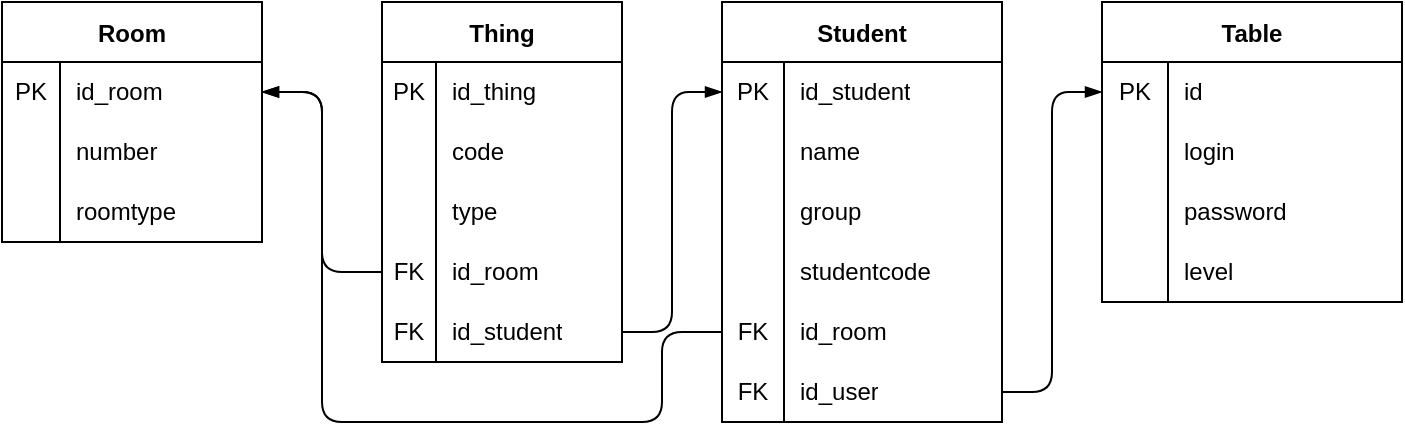 <mxfile>
    <diagram id="KrxYHVkA2Ei0XOLKXp8G" name="Page-2">
        <mxGraphModel dx="813" dy="647" grid="1" gridSize="10" guides="1" tooltips="1" connect="1" arrows="1" fold="1" page="1" pageScale="1" pageWidth="850" pageHeight="1100" math="0" shadow="0">
            <root>
                <mxCell id="0"/>
                <mxCell id="1" parent="0"/>
                <mxCell id="LhAPZTAVR_23sxNumKtA-33" value="Room" style="shape=table;startSize=30;container=1;collapsible=0;childLayout=tableLayout;fixedRows=1;rowLines=0;fontStyle=1;" vertex="1" parent="1">
                    <mxGeometry x="10" y="80" width="130" height="120" as="geometry"/>
                </mxCell>
                <mxCell id="LhAPZTAVR_23sxNumKtA-34" value="" style="shape=tableRow;horizontal=0;startSize=0;swimlaneHead=0;swimlaneBody=0;top=0;left=0;bottom=0;right=0;collapsible=0;dropTarget=0;fillColor=none;points=[[0,0.5],[1,0.5]];portConstraint=eastwest;" vertex="1" parent="LhAPZTAVR_23sxNumKtA-33">
                    <mxGeometry y="30" width="130" height="30" as="geometry"/>
                </mxCell>
                <mxCell id="LhAPZTAVR_23sxNumKtA-35" value="PK" style="shape=partialRectangle;html=1;whiteSpace=wrap;connectable=0;fillColor=none;top=0;left=0;bottom=0;right=0;overflow=hidden;pointerEvents=1;" vertex="1" parent="LhAPZTAVR_23sxNumKtA-34">
                    <mxGeometry width="29" height="30" as="geometry">
                        <mxRectangle width="29" height="30" as="alternateBounds"/>
                    </mxGeometry>
                </mxCell>
                <mxCell id="LhAPZTAVR_23sxNumKtA-36" value="id_room" style="shape=partialRectangle;html=1;whiteSpace=wrap;connectable=0;fillColor=none;top=0;left=0;bottom=0;right=0;align=left;spacingLeft=6;overflow=hidden;" vertex="1" parent="LhAPZTAVR_23sxNumKtA-34">
                    <mxGeometry x="29" width="101" height="30" as="geometry">
                        <mxRectangle width="101" height="30" as="alternateBounds"/>
                    </mxGeometry>
                </mxCell>
                <mxCell id="LhAPZTAVR_23sxNumKtA-37" value="" style="shape=tableRow;horizontal=0;startSize=0;swimlaneHead=0;swimlaneBody=0;top=0;left=0;bottom=0;right=0;collapsible=0;dropTarget=0;fillColor=none;points=[[0,0.5],[1,0.5]];portConstraint=eastwest;" vertex="1" parent="LhAPZTAVR_23sxNumKtA-33">
                    <mxGeometry y="60" width="130" height="30" as="geometry"/>
                </mxCell>
                <mxCell id="LhAPZTAVR_23sxNumKtA-38" value="" style="shape=partialRectangle;html=1;whiteSpace=wrap;connectable=0;fillColor=none;top=0;left=0;bottom=0;right=0;overflow=hidden;" vertex="1" parent="LhAPZTAVR_23sxNumKtA-37">
                    <mxGeometry width="29" height="30" as="geometry">
                        <mxRectangle width="29" height="30" as="alternateBounds"/>
                    </mxGeometry>
                </mxCell>
                <mxCell id="LhAPZTAVR_23sxNumKtA-39" value="number" style="shape=partialRectangle;html=1;whiteSpace=wrap;connectable=0;fillColor=none;top=0;left=0;bottom=0;right=0;align=left;spacingLeft=6;overflow=hidden;" vertex="1" parent="LhAPZTAVR_23sxNumKtA-37">
                    <mxGeometry x="29" width="101" height="30" as="geometry">
                        <mxRectangle width="101" height="30" as="alternateBounds"/>
                    </mxGeometry>
                </mxCell>
                <mxCell id="LhAPZTAVR_23sxNumKtA-40" value="" style="shape=tableRow;horizontal=0;startSize=0;swimlaneHead=0;swimlaneBody=0;top=0;left=0;bottom=0;right=0;collapsible=0;dropTarget=0;fillColor=none;points=[[0,0.5],[1,0.5]];portConstraint=eastwest;" vertex="1" parent="LhAPZTAVR_23sxNumKtA-33">
                    <mxGeometry y="90" width="130" height="30" as="geometry"/>
                </mxCell>
                <mxCell id="LhAPZTAVR_23sxNumKtA-41" value="" style="shape=partialRectangle;html=1;whiteSpace=wrap;connectable=0;fillColor=none;top=0;left=0;bottom=0;right=0;overflow=hidden;" vertex="1" parent="LhAPZTAVR_23sxNumKtA-40">
                    <mxGeometry width="29" height="30" as="geometry">
                        <mxRectangle width="29" height="30" as="alternateBounds"/>
                    </mxGeometry>
                </mxCell>
                <mxCell id="LhAPZTAVR_23sxNumKtA-42" value="roomtype" style="shape=partialRectangle;html=1;whiteSpace=wrap;connectable=0;fillColor=none;top=0;left=0;bottom=0;right=0;align=left;spacingLeft=6;overflow=hidden;" vertex="1" parent="LhAPZTAVR_23sxNumKtA-40">
                    <mxGeometry x="29" width="101" height="30" as="geometry">
                        <mxRectangle width="101" height="30" as="alternateBounds"/>
                    </mxGeometry>
                </mxCell>
                <mxCell id="LhAPZTAVR_23sxNumKtA-43" value="Student" style="shape=table;startSize=30;container=1;collapsible=0;childLayout=tableLayout;fixedRows=1;rowLines=0;fontStyle=1;" vertex="1" parent="1">
                    <mxGeometry x="370" y="80" width="140" height="210" as="geometry"/>
                </mxCell>
                <mxCell id="LhAPZTAVR_23sxNumKtA-44" value="" style="shape=tableRow;horizontal=0;startSize=0;swimlaneHead=0;swimlaneBody=0;top=0;left=0;bottom=0;right=0;collapsible=0;dropTarget=0;fillColor=none;points=[[0,0.5],[1,0.5]];portConstraint=eastwest;" vertex="1" parent="LhAPZTAVR_23sxNumKtA-43">
                    <mxGeometry y="30" width="140" height="30" as="geometry"/>
                </mxCell>
                <mxCell id="LhAPZTAVR_23sxNumKtA-45" value="PK" style="shape=partialRectangle;html=1;whiteSpace=wrap;connectable=0;fillColor=none;top=0;left=0;bottom=0;right=0;overflow=hidden;pointerEvents=1;" vertex="1" parent="LhAPZTAVR_23sxNumKtA-44">
                    <mxGeometry width="31" height="30" as="geometry">
                        <mxRectangle width="31" height="30" as="alternateBounds"/>
                    </mxGeometry>
                </mxCell>
                <mxCell id="LhAPZTAVR_23sxNumKtA-46" value="id_student" style="shape=partialRectangle;html=1;whiteSpace=wrap;connectable=0;fillColor=none;top=0;left=0;bottom=0;right=0;align=left;spacingLeft=6;overflow=hidden;" vertex="1" parent="LhAPZTAVR_23sxNumKtA-44">
                    <mxGeometry x="31" width="109" height="30" as="geometry">
                        <mxRectangle width="109" height="30" as="alternateBounds"/>
                    </mxGeometry>
                </mxCell>
                <mxCell id="LhAPZTAVR_23sxNumKtA-47" value="" style="shape=tableRow;horizontal=0;startSize=0;swimlaneHead=0;swimlaneBody=0;top=0;left=0;bottom=0;right=0;collapsible=0;dropTarget=0;fillColor=none;points=[[0,0.5],[1,0.5]];portConstraint=eastwest;" vertex="1" parent="LhAPZTAVR_23sxNumKtA-43">
                    <mxGeometry y="60" width="140" height="30" as="geometry"/>
                </mxCell>
                <mxCell id="LhAPZTAVR_23sxNumKtA-48" value="" style="shape=partialRectangle;html=1;whiteSpace=wrap;connectable=0;fillColor=none;top=0;left=0;bottom=0;right=0;overflow=hidden;" vertex="1" parent="LhAPZTAVR_23sxNumKtA-47">
                    <mxGeometry width="31" height="30" as="geometry">
                        <mxRectangle width="31" height="30" as="alternateBounds"/>
                    </mxGeometry>
                </mxCell>
                <mxCell id="LhAPZTAVR_23sxNumKtA-49" value="name" style="shape=partialRectangle;html=1;whiteSpace=wrap;connectable=0;fillColor=none;top=0;left=0;bottom=0;right=0;align=left;spacingLeft=6;overflow=hidden;" vertex="1" parent="LhAPZTAVR_23sxNumKtA-47">
                    <mxGeometry x="31" width="109" height="30" as="geometry">
                        <mxRectangle width="109" height="30" as="alternateBounds"/>
                    </mxGeometry>
                </mxCell>
                <mxCell id="LhAPZTAVR_23sxNumKtA-50" value="" style="shape=tableRow;horizontal=0;startSize=0;swimlaneHead=0;swimlaneBody=0;top=0;left=0;bottom=0;right=0;collapsible=0;dropTarget=0;fillColor=none;points=[[0,0.5],[1,0.5]];portConstraint=eastwest;" vertex="1" parent="LhAPZTAVR_23sxNumKtA-43">
                    <mxGeometry y="90" width="140" height="30" as="geometry"/>
                </mxCell>
                <mxCell id="LhAPZTAVR_23sxNumKtA-51" value="" style="shape=partialRectangle;html=1;whiteSpace=wrap;connectable=0;fillColor=none;top=0;left=0;bottom=0;right=0;overflow=hidden;" vertex="1" parent="LhAPZTAVR_23sxNumKtA-50">
                    <mxGeometry width="31" height="30" as="geometry">
                        <mxRectangle width="31" height="30" as="alternateBounds"/>
                    </mxGeometry>
                </mxCell>
                <mxCell id="LhAPZTAVR_23sxNumKtA-52" value="group" style="shape=partialRectangle;html=1;whiteSpace=wrap;connectable=0;fillColor=none;top=0;left=0;bottom=0;right=0;align=left;spacingLeft=6;overflow=hidden;" vertex="1" parent="LhAPZTAVR_23sxNumKtA-50">
                    <mxGeometry x="31" width="109" height="30" as="geometry">
                        <mxRectangle width="109" height="30" as="alternateBounds"/>
                    </mxGeometry>
                </mxCell>
                <mxCell id="LhAPZTAVR_23sxNumKtA-99" style="shape=tableRow;horizontal=0;startSize=0;swimlaneHead=0;swimlaneBody=0;top=0;left=0;bottom=0;right=0;collapsible=0;dropTarget=0;fillColor=none;points=[[0,0.5],[1,0.5]];portConstraint=eastwest;" vertex="1" parent="LhAPZTAVR_23sxNumKtA-43">
                    <mxGeometry y="120" width="140" height="30" as="geometry"/>
                </mxCell>
                <mxCell id="LhAPZTAVR_23sxNumKtA-100" style="shape=partialRectangle;html=1;whiteSpace=wrap;connectable=0;fillColor=none;top=0;left=0;bottom=0;right=0;overflow=hidden;" vertex="1" parent="LhAPZTAVR_23sxNumKtA-99">
                    <mxGeometry width="31" height="30" as="geometry">
                        <mxRectangle width="31" height="30" as="alternateBounds"/>
                    </mxGeometry>
                </mxCell>
                <mxCell id="LhAPZTAVR_23sxNumKtA-101" value="studentcode" style="shape=partialRectangle;html=1;whiteSpace=wrap;connectable=0;fillColor=none;top=0;left=0;bottom=0;right=0;align=left;spacingLeft=6;overflow=hidden;" vertex="1" parent="LhAPZTAVR_23sxNumKtA-99">
                    <mxGeometry x="31" width="109" height="30" as="geometry">
                        <mxRectangle width="109" height="30" as="alternateBounds"/>
                    </mxGeometry>
                </mxCell>
                <mxCell id="LhAPZTAVR_23sxNumKtA-102" style="shape=tableRow;horizontal=0;startSize=0;swimlaneHead=0;swimlaneBody=0;top=0;left=0;bottom=0;right=0;collapsible=0;dropTarget=0;fillColor=none;points=[[0,0.5],[1,0.5]];portConstraint=eastwest;" vertex="1" parent="LhAPZTAVR_23sxNumKtA-43">
                    <mxGeometry y="150" width="140" height="30" as="geometry"/>
                </mxCell>
                <mxCell id="LhAPZTAVR_23sxNumKtA-103" value="FK" style="shape=partialRectangle;html=1;whiteSpace=wrap;connectable=0;fillColor=none;top=0;left=0;bottom=0;right=0;overflow=hidden;" vertex="1" parent="LhAPZTAVR_23sxNumKtA-102">
                    <mxGeometry width="31" height="30" as="geometry">
                        <mxRectangle width="31" height="30" as="alternateBounds"/>
                    </mxGeometry>
                </mxCell>
                <mxCell id="LhAPZTAVR_23sxNumKtA-104" value="id_room" style="shape=partialRectangle;html=1;whiteSpace=wrap;connectable=0;fillColor=none;top=0;left=0;bottom=0;right=0;align=left;spacingLeft=6;overflow=hidden;" vertex="1" parent="LhAPZTAVR_23sxNumKtA-102">
                    <mxGeometry x="31" width="109" height="30" as="geometry">
                        <mxRectangle width="109" height="30" as="alternateBounds"/>
                    </mxGeometry>
                </mxCell>
                <mxCell id="LhAPZTAVR_23sxNumKtA-105" style="shape=tableRow;horizontal=0;startSize=0;swimlaneHead=0;swimlaneBody=0;top=0;left=0;bottom=0;right=0;collapsible=0;dropTarget=0;fillColor=none;points=[[0,0.5],[1,0.5]];portConstraint=eastwest;" vertex="1" parent="LhAPZTAVR_23sxNumKtA-43">
                    <mxGeometry y="180" width="140" height="30" as="geometry"/>
                </mxCell>
                <mxCell id="LhAPZTAVR_23sxNumKtA-106" value="FK" style="shape=partialRectangle;html=1;whiteSpace=wrap;connectable=0;fillColor=none;top=0;left=0;bottom=0;right=0;overflow=hidden;" vertex="1" parent="LhAPZTAVR_23sxNumKtA-105">
                    <mxGeometry width="31" height="30" as="geometry">
                        <mxRectangle width="31" height="30" as="alternateBounds"/>
                    </mxGeometry>
                </mxCell>
                <mxCell id="LhAPZTAVR_23sxNumKtA-107" value="id_user" style="shape=partialRectangle;html=1;whiteSpace=wrap;connectable=0;fillColor=none;top=0;left=0;bottom=0;right=0;align=left;spacingLeft=6;overflow=hidden;" vertex="1" parent="LhAPZTAVR_23sxNumKtA-105">
                    <mxGeometry x="31" width="109" height="30" as="geometry">
                        <mxRectangle width="109" height="30" as="alternateBounds"/>
                    </mxGeometry>
                </mxCell>
                <mxCell id="LhAPZTAVR_23sxNumKtA-53" value="Thing" style="shape=table;startSize=30;container=1;collapsible=0;childLayout=tableLayout;fixedRows=1;rowLines=0;fontStyle=1;" vertex="1" parent="1">
                    <mxGeometry x="200" y="80" width="120" height="180" as="geometry"/>
                </mxCell>
                <mxCell id="LhAPZTAVR_23sxNumKtA-54" value="" style="shape=tableRow;horizontal=0;startSize=0;swimlaneHead=0;swimlaneBody=0;top=0;left=0;bottom=0;right=0;collapsible=0;dropTarget=0;fillColor=none;points=[[0,0.5],[1,0.5]];portConstraint=eastwest;" vertex="1" parent="LhAPZTAVR_23sxNumKtA-53">
                    <mxGeometry y="30" width="120" height="30" as="geometry"/>
                </mxCell>
                <mxCell id="LhAPZTAVR_23sxNumKtA-55" value="PK" style="shape=partialRectangle;html=1;whiteSpace=wrap;connectable=0;fillColor=none;top=0;left=0;bottom=0;right=0;overflow=hidden;pointerEvents=1;" vertex="1" parent="LhAPZTAVR_23sxNumKtA-54">
                    <mxGeometry width="27" height="30" as="geometry">
                        <mxRectangle width="27" height="30" as="alternateBounds"/>
                    </mxGeometry>
                </mxCell>
                <mxCell id="LhAPZTAVR_23sxNumKtA-56" value="id_thing" style="shape=partialRectangle;html=1;whiteSpace=wrap;connectable=0;fillColor=none;top=0;left=0;bottom=0;right=0;align=left;spacingLeft=6;overflow=hidden;" vertex="1" parent="LhAPZTAVR_23sxNumKtA-54">
                    <mxGeometry x="27" width="93" height="30" as="geometry">
                        <mxRectangle width="93" height="30" as="alternateBounds"/>
                    </mxGeometry>
                </mxCell>
                <mxCell id="LhAPZTAVR_23sxNumKtA-57" value="" style="shape=tableRow;horizontal=0;startSize=0;swimlaneHead=0;swimlaneBody=0;top=0;left=0;bottom=0;right=0;collapsible=0;dropTarget=0;fillColor=none;points=[[0,0.5],[1,0.5]];portConstraint=eastwest;" vertex="1" parent="LhAPZTAVR_23sxNumKtA-53">
                    <mxGeometry y="60" width="120" height="30" as="geometry"/>
                </mxCell>
                <mxCell id="LhAPZTAVR_23sxNumKtA-58" value="" style="shape=partialRectangle;html=1;whiteSpace=wrap;connectable=0;fillColor=none;top=0;left=0;bottom=0;right=0;overflow=hidden;" vertex="1" parent="LhAPZTAVR_23sxNumKtA-57">
                    <mxGeometry width="27" height="30" as="geometry">
                        <mxRectangle width="27" height="30" as="alternateBounds"/>
                    </mxGeometry>
                </mxCell>
                <mxCell id="LhAPZTAVR_23sxNumKtA-59" value="code" style="shape=partialRectangle;html=1;whiteSpace=wrap;connectable=0;fillColor=none;top=0;left=0;bottom=0;right=0;align=left;spacingLeft=6;overflow=hidden;" vertex="1" parent="LhAPZTAVR_23sxNumKtA-57">
                    <mxGeometry x="27" width="93" height="30" as="geometry">
                        <mxRectangle width="93" height="30" as="alternateBounds"/>
                    </mxGeometry>
                </mxCell>
                <mxCell id="LhAPZTAVR_23sxNumKtA-60" value="" style="shape=tableRow;horizontal=0;startSize=0;swimlaneHead=0;swimlaneBody=0;top=0;left=0;bottom=0;right=0;collapsible=0;dropTarget=0;fillColor=none;points=[[0,0.5],[1,0.5]];portConstraint=eastwest;" vertex="1" parent="LhAPZTAVR_23sxNumKtA-53">
                    <mxGeometry y="90" width="120" height="30" as="geometry"/>
                </mxCell>
                <mxCell id="LhAPZTAVR_23sxNumKtA-61" value="" style="shape=partialRectangle;html=1;whiteSpace=wrap;connectable=0;fillColor=none;top=0;left=0;bottom=0;right=0;overflow=hidden;" vertex="1" parent="LhAPZTAVR_23sxNumKtA-60">
                    <mxGeometry width="27" height="30" as="geometry">
                        <mxRectangle width="27" height="30" as="alternateBounds"/>
                    </mxGeometry>
                </mxCell>
                <mxCell id="LhAPZTAVR_23sxNumKtA-62" value="type" style="shape=partialRectangle;html=1;whiteSpace=wrap;connectable=0;fillColor=none;top=0;left=0;bottom=0;right=0;align=left;spacingLeft=6;overflow=hidden;" vertex="1" parent="LhAPZTAVR_23sxNumKtA-60">
                    <mxGeometry x="27" width="93" height="30" as="geometry">
                        <mxRectangle width="93" height="30" as="alternateBounds"/>
                    </mxGeometry>
                </mxCell>
                <mxCell id="LhAPZTAVR_23sxNumKtA-73" style="shape=tableRow;horizontal=0;startSize=0;swimlaneHead=0;swimlaneBody=0;top=0;left=0;bottom=0;right=0;collapsible=0;dropTarget=0;fillColor=none;points=[[0,0.5],[1,0.5]];portConstraint=eastwest;" vertex="1" parent="LhAPZTAVR_23sxNumKtA-53">
                    <mxGeometry y="120" width="120" height="30" as="geometry"/>
                </mxCell>
                <mxCell id="LhAPZTAVR_23sxNumKtA-74" value="FK" style="shape=partialRectangle;html=1;whiteSpace=wrap;connectable=0;fillColor=none;top=0;left=0;bottom=0;right=0;overflow=hidden;" vertex="1" parent="LhAPZTAVR_23sxNumKtA-73">
                    <mxGeometry width="27" height="30" as="geometry">
                        <mxRectangle width="27" height="30" as="alternateBounds"/>
                    </mxGeometry>
                </mxCell>
                <mxCell id="LhAPZTAVR_23sxNumKtA-75" value="id_room" style="shape=partialRectangle;html=1;whiteSpace=wrap;connectable=0;fillColor=none;top=0;left=0;bottom=0;right=0;align=left;spacingLeft=6;overflow=hidden;" vertex="1" parent="LhAPZTAVR_23sxNumKtA-73">
                    <mxGeometry x="27" width="93" height="30" as="geometry">
                        <mxRectangle width="93" height="30" as="alternateBounds"/>
                    </mxGeometry>
                </mxCell>
                <mxCell id="LhAPZTAVR_23sxNumKtA-76" style="shape=tableRow;horizontal=0;startSize=0;swimlaneHead=0;swimlaneBody=0;top=0;left=0;bottom=0;right=0;collapsible=0;dropTarget=0;fillColor=none;points=[[0,0.5],[1,0.5]];portConstraint=eastwest;" vertex="1" parent="LhAPZTAVR_23sxNumKtA-53">
                    <mxGeometry y="150" width="120" height="30" as="geometry"/>
                </mxCell>
                <mxCell id="LhAPZTAVR_23sxNumKtA-77" value="FK" style="shape=partialRectangle;html=1;whiteSpace=wrap;connectable=0;fillColor=none;top=0;left=0;bottom=0;right=0;overflow=hidden;" vertex="1" parent="LhAPZTAVR_23sxNumKtA-76">
                    <mxGeometry width="27" height="30" as="geometry">
                        <mxRectangle width="27" height="30" as="alternateBounds"/>
                    </mxGeometry>
                </mxCell>
                <mxCell id="LhAPZTAVR_23sxNumKtA-78" value="id_student" style="shape=partialRectangle;html=1;whiteSpace=wrap;connectable=0;fillColor=none;top=0;left=0;bottom=0;right=0;align=left;spacingLeft=6;overflow=hidden;" vertex="1" parent="LhAPZTAVR_23sxNumKtA-76">
                    <mxGeometry x="27" width="93" height="30" as="geometry">
                        <mxRectangle width="93" height="30" as="alternateBounds"/>
                    </mxGeometry>
                </mxCell>
                <mxCell id="LhAPZTAVR_23sxNumKtA-86" value="Table" style="shape=table;startSize=30;container=1;collapsible=0;childLayout=tableLayout;fixedRows=1;rowLines=0;fontStyle=1;" vertex="1" parent="1">
                    <mxGeometry x="560" y="80" width="150" height="150" as="geometry"/>
                </mxCell>
                <mxCell id="LhAPZTAVR_23sxNumKtA-87" value="" style="shape=tableRow;horizontal=0;startSize=0;swimlaneHead=0;swimlaneBody=0;top=0;left=0;bottom=0;right=0;collapsible=0;dropTarget=0;fillColor=none;points=[[0,0.5],[1,0.5]];portConstraint=eastwest;" vertex="1" parent="LhAPZTAVR_23sxNumKtA-86">
                    <mxGeometry y="30" width="150" height="30" as="geometry"/>
                </mxCell>
                <mxCell id="LhAPZTAVR_23sxNumKtA-88" value="PK" style="shape=partialRectangle;html=1;whiteSpace=wrap;connectable=0;fillColor=none;top=0;left=0;bottom=0;right=0;overflow=hidden;pointerEvents=1;" vertex="1" parent="LhAPZTAVR_23sxNumKtA-87">
                    <mxGeometry width="33" height="30" as="geometry">
                        <mxRectangle width="33" height="30" as="alternateBounds"/>
                    </mxGeometry>
                </mxCell>
                <mxCell id="LhAPZTAVR_23sxNumKtA-89" value="id" style="shape=partialRectangle;html=1;whiteSpace=wrap;connectable=0;fillColor=none;top=0;left=0;bottom=0;right=0;align=left;spacingLeft=6;overflow=hidden;" vertex="1" parent="LhAPZTAVR_23sxNumKtA-87">
                    <mxGeometry x="33" width="117" height="30" as="geometry">
                        <mxRectangle width="117" height="30" as="alternateBounds"/>
                    </mxGeometry>
                </mxCell>
                <mxCell id="LhAPZTAVR_23sxNumKtA-90" value="" style="shape=tableRow;horizontal=0;startSize=0;swimlaneHead=0;swimlaneBody=0;top=0;left=0;bottom=0;right=0;collapsible=0;dropTarget=0;fillColor=none;points=[[0,0.5],[1,0.5]];portConstraint=eastwest;" vertex="1" parent="LhAPZTAVR_23sxNumKtA-86">
                    <mxGeometry y="60" width="150" height="30" as="geometry"/>
                </mxCell>
                <mxCell id="LhAPZTAVR_23sxNumKtA-91" value="" style="shape=partialRectangle;html=1;whiteSpace=wrap;connectable=0;fillColor=none;top=0;left=0;bottom=0;right=0;overflow=hidden;" vertex="1" parent="LhAPZTAVR_23sxNumKtA-90">
                    <mxGeometry width="33" height="30" as="geometry">
                        <mxRectangle width="33" height="30" as="alternateBounds"/>
                    </mxGeometry>
                </mxCell>
                <mxCell id="LhAPZTAVR_23sxNumKtA-92" value="login" style="shape=partialRectangle;html=1;whiteSpace=wrap;connectable=0;fillColor=none;top=0;left=0;bottom=0;right=0;align=left;spacingLeft=6;overflow=hidden;" vertex="1" parent="LhAPZTAVR_23sxNumKtA-90">
                    <mxGeometry x="33" width="117" height="30" as="geometry">
                        <mxRectangle width="117" height="30" as="alternateBounds"/>
                    </mxGeometry>
                </mxCell>
                <mxCell id="LhAPZTAVR_23sxNumKtA-93" value="" style="shape=tableRow;horizontal=0;startSize=0;swimlaneHead=0;swimlaneBody=0;top=0;left=0;bottom=0;right=0;collapsible=0;dropTarget=0;fillColor=none;points=[[0,0.5],[1,0.5]];portConstraint=eastwest;" vertex="1" parent="LhAPZTAVR_23sxNumKtA-86">
                    <mxGeometry y="90" width="150" height="30" as="geometry"/>
                </mxCell>
                <mxCell id="LhAPZTAVR_23sxNumKtA-94" value="" style="shape=partialRectangle;html=1;whiteSpace=wrap;connectable=0;fillColor=none;top=0;left=0;bottom=0;right=0;overflow=hidden;" vertex="1" parent="LhAPZTAVR_23sxNumKtA-93">
                    <mxGeometry width="33" height="30" as="geometry">
                        <mxRectangle width="33" height="30" as="alternateBounds"/>
                    </mxGeometry>
                </mxCell>
                <mxCell id="LhAPZTAVR_23sxNumKtA-95" value="password" style="shape=partialRectangle;html=1;whiteSpace=wrap;connectable=0;fillColor=none;top=0;left=0;bottom=0;right=0;align=left;spacingLeft=6;overflow=hidden;" vertex="1" parent="LhAPZTAVR_23sxNumKtA-93">
                    <mxGeometry x="33" width="117" height="30" as="geometry">
                        <mxRectangle width="117" height="30" as="alternateBounds"/>
                    </mxGeometry>
                </mxCell>
                <mxCell id="LhAPZTAVR_23sxNumKtA-96" style="shape=tableRow;horizontal=0;startSize=0;swimlaneHead=0;swimlaneBody=0;top=0;left=0;bottom=0;right=0;collapsible=0;dropTarget=0;fillColor=none;points=[[0,0.5],[1,0.5]];portConstraint=eastwest;" vertex="1" parent="LhAPZTAVR_23sxNumKtA-86">
                    <mxGeometry y="120" width="150" height="30" as="geometry"/>
                </mxCell>
                <mxCell id="LhAPZTAVR_23sxNumKtA-97" style="shape=partialRectangle;html=1;whiteSpace=wrap;connectable=0;fillColor=none;top=0;left=0;bottom=0;right=0;overflow=hidden;" vertex="1" parent="LhAPZTAVR_23sxNumKtA-96">
                    <mxGeometry width="33" height="30" as="geometry">
                        <mxRectangle width="33" height="30" as="alternateBounds"/>
                    </mxGeometry>
                </mxCell>
                <mxCell id="LhAPZTAVR_23sxNumKtA-98" value="level" style="shape=partialRectangle;html=1;whiteSpace=wrap;connectable=0;fillColor=none;top=0;left=0;bottom=0;right=0;align=left;spacingLeft=6;overflow=hidden;" vertex="1" parent="LhAPZTAVR_23sxNumKtA-96">
                    <mxGeometry x="33" width="117" height="30" as="geometry">
                        <mxRectangle width="117" height="30" as="alternateBounds"/>
                    </mxGeometry>
                </mxCell>
                <mxCell id="LhAPZTAVR_23sxNumKtA-108" style="edgeStyle=orthogonalEdgeStyle;html=1;exitX=0;exitY=0.5;exitDx=0;exitDy=0;entryX=1;entryY=0.5;entryDx=0;entryDy=0;endArrow=blockThin;endFill=1;" edge="1" parent="1" source="LhAPZTAVR_23sxNumKtA-102" target="LhAPZTAVR_23sxNumKtA-34">
                    <mxGeometry relative="1" as="geometry">
                        <Array as="points">
                            <mxPoint x="340" y="245"/>
                            <mxPoint x="340" y="290"/>
                            <mxPoint x="170" y="290"/>
                            <mxPoint x="170" y="125"/>
                        </Array>
                    </mxGeometry>
                </mxCell>
                <mxCell id="LhAPZTAVR_23sxNumKtA-109" style="edgeStyle=orthogonalEdgeStyle;html=1;exitX=1;exitY=0.5;exitDx=0;exitDy=0;entryX=0;entryY=0.5;entryDx=0;entryDy=0;endArrow=blockThin;endFill=1;" edge="1" parent="1" source="LhAPZTAVR_23sxNumKtA-105" target="LhAPZTAVR_23sxNumKtA-87">
                    <mxGeometry relative="1" as="geometry"/>
                </mxCell>
                <mxCell id="LhAPZTAVR_23sxNumKtA-110" style="edgeStyle=orthogonalEdgeStyle;html=1;exitX=1;exitY=0.5;exitDx=0;exitDy=0;entryX=0;entryY=0.5;entryDx=0;entryDy=0;endArrow=blockThin;endFill=1;" edge="1" parent="1" source="LhAPZTAVR_23sxNumKtA-76" target="LhAPZTAVR_23sxNumKtA-44">
                    <mxGeometry relative="1" as="geometry"/>
                </mxCell>
                <mxCell id="LhAPZTAVR_23sxNumKtA-111" style="edgeStyle=orthogonalEdgeStyle;html=1;exitX=0;exitY=0.5;exitDx=0;exitDy=0;entryX=1;entryY=0.5;entryDx=0;entryDy=0;endArrow=blockThin;endFill=1;" edge="1" parent="1" source="LhAPZTAVR_23sxNumKtA-73" target="LhAPZTAVR_23sxNumKtA-34">
                    <mxGeometry relative="1" as="geometry">
                        <Array as="points">
                            <mxPoint x="170" y="215"/>
                            <mxPoint x="170" y="125"/>
                        </Array>
                    </mxGeometry>
                </mxCell>
            </root>
        </mxGraphModel>
    </diagram>
    <diagram name="Trang-1" id="PWpim8qlB5fVU4cvAEED">
        <mxGraphModel dx="813" dy="647" grid="1" gridSize="10" guides="1" tooltips="1" connect="1" arrows="1" fold="1" page="1" pageScale="1" pageWidth="827" pageHeight="1169" math="0" shadow="0">
            <root>
                <mxCell id="0"/>
                <mxCell id="1" parent="0"/>
                <mxCell id="bbx-R5hyAob0Q5PUHWjR-11" style="edgeStyle=orthogonalEdgeStyle;rounded=0;orthogonalLoop=1;jettySize=auto;html=1;exitX=0;exitY=0.5;exitDx=0;exitDy=0;entryX=1;entryY=0.5;entryDx=0;entryDy=0;" parent="1" source="bbx-R5hyAob0Q5PUHWjR-2" target="bbx-R5hyAob0Q5PUHWjR-3" edge="1">
                    <mxGeometry relative="1" as="geometry"/>
                </mxCell>
                <mxCell id="bbx-R5hyAob0Q5PUHWjR-12" style="edgeStyle=orthogonalEdgeStyle;rounded=0;orthogonalLoop=1;jettySize=auto;html=1;exitX=0;exitY=0.5;exitDx=0;exitDy=0;entryX=1;entryY=0.5;entryDx=0;entryDy=0;" parent="1" source="bbx-R5hyAob0Q5PUHWjR-2" target="bbx-R5hyAob0Q5PUHWjR-8" edge="1">
                    <mxGeometry relative="1" as="geometry"/>
                </mxCell>
                <mxCell id="bbx-R5hyAob0Q5PUHWjR-13" style="edgeStyle=orthogonalEdgeStyle;rounded=0;orthogonalLoop=1;jettySize=auto;html=1;exitX=0;exitY=0.5;exitDx=0;exitDy=0;entryX=1;entryY=0.5;entryDx=0;entryDy=0;" parent="1" source="bbx-R5hyAob0Q5PUHWjR-2" target="bbx-R5hyAob0Q5PUHWjR-9" edge="1">
                    <mxGeometry relative="1" as="geometry"/>
                </mxCell>
                <mxCell id="bbx-R5hyAob0Q5PUHWjR-14" style="edgeStyle=orthogonalEdgeStyle;rounded=0;orthogonalLoop=1;jettySize=auto;html=1;exitX=0;exitY=0.5;exitDx=0;exitDy=0;entryX=1;entryY=0.5;entryDx=0;entryDy=0;" parent="1" source="bbx-R5hyAob0Q5PUHWjR-2" target="bbx-R5hyAob0Q5PUHWjR-10" edge="1">
                    <mxGeometry relative="1" as="geometry"/>
                </mxCell>
                <mxCell id="bbx-R5hyAob0Q5PUHWjR-2" value="Пользователь" style="rounded=0;whiteSpace=wrap;html=1;" parent="1" vertex="1">
                    <mxGeometry x="180" y="120" width="120" height="60" as="geometry"/>
                </mxCell>
                <mxCell id="bbx-R5hyAob0Q5PUHWjR-3" value="ID" style="ellipse;whiteSpace=wrap;html=1;" parent="1" vertex="1">
                    <mxGeometry x="20" y="30" width="110" height="50" as="geometry"/>
                </mxCell>
                <mxCell id="bbx-R5hyAob0Q5PUHWjR-8" value="Логин" style="ellipse;whiteSpace=wrap;html=1;" parent="1" vertex="1">
                    <mxGeometry x="20" y="100" width="110" height="50" as="geometry"/>
                </mxCell>
                <mxCell id="bbx-R5hyAob0Q5PUHWjR-9" value="Пароль" style="ellipse;whiteSpace=wrap;html=1;" parent="1" vertex="1">
                    <mxGeometry x="20" y="180" width="110" height="50" as="geometry"/>
                </mxCell>
                <mxCell id="bbx-R5hyAob0Q5PUHWjR-10" value="Роль" style="ellipse;whiteSpace=wrap;html=1;" parent="1" vertex="1">
                    <mxGeometry x="20" y="260" width="110" height="50" as="geometry"/>
                </mxCell>
                <mxCell id="bbx-R5hyAob0Q5PUHWjR-34" style="edgeStyle=orthogonalEdgeStyle;rounded=0;orthogonalLoop=1;jettySize=auto;html=1;exitX=1;exitY=0.5;exitDx=0;exitDy=0;entryX=0;entryY=0.5;entryDx=0;entryDy=0;" parent="1" source="bbx-R5hyAob0Q5PUHWjR-29" target="bbx-R5hyAob0Q5PUHWjR-30" edge="1">
                    <mxGeometry relative="1" as="geometry"/>
                </mxCell>
                <mxCell id="bbx-R5hyAob0Q5PUHWjR-35" style="edgeStyle=orthogonalEdgeStyle;rounded=0;orthogonalLoop=1;jettySize=auto;html=1;exitX=1;exitY=0.5;exitDx=0;exitDy=0;entryX=0;entryY=0.5;entryDx=0;entryDy=0;" parent="1" source="bbx-R5hyAob0Q5PUHWjR-29" target="bbx-R5hyAob0Q5PUHWjR-31" edge="1">
                    <mxGeometry relative="1" as="geometry"/>
                </mxCell>
                <mxCell id="bbx-R5hyAob0Q5PUHWjR-36" style="edgeStyle=orthogonalEdgeStyle;rounded=0;orthogonalLoop=1;jettySize=auto;html=1;exitX=1;exitY=0.5;exitDx=0;exitDy=0;entryX=0;entryY=0.5;entryDx=0;entryDy=0;" parent="1" source="bbx-R5hyAob0Q5PUHWjR-29" target="bbx-R5hyAob0Q5PUHWjR-32" edge="1">
                    <mxGeometry relative="1" as="geometry"/>
                </mxCell>
                <mxCell id="bbx-R5hyAob0Q5PUHWjR-37" style="edgeStyle=orthogonalEdgeStyle;rounded=0;orthogonalLoop=1;jettySize=auto;html=1;exitX=1;exitY=0.5;exitDx=0;exitDy=0;entryX=0;entryY=0.5;entryDx=0;entryDy=0;" parent="1" source="bbx-R5hyAob0Q5PUHWjR-29" target="bbx-R5hyAob0Q5PUHWjR-33" edge="1">
                    <mxGeometry relative="1" as="geometry"/>
                </mxCell>
                <mxCell id="bbx-R5hyAob0Q5PUHWjR-29" value="Вещь" style="rounded=0;whiteSpace=wrap;html=1;" parent="1" vertex="1">
                    <mxGeometry x="830" y="130" width="120" height="60" as="geometry"/>
                </mxCell>
                <mxCell id="bbx-R5hyAob0Q5PUHWjR-30" value="ID вещи" style="ellipse;whiteSpace=wrap;html=1;" parent="1" vertex="1">
                    <mxGeometry x="990" y="40" width="110" height="50" as="geometry"/>
                </mxCell>
                <mxCell id="bbx-R5hyAob0Q5PUHWjR-31" value="Код" style="ellipse;whiteSpace=wrap;html=1;" parent="1" vertex="1">
                    <mxGeometry x="990" y="110" width="110" height="50" as="geometry"/>
                </mxCell>
                <mxCell id="bbx-R5hyAob0Q5PUHWjR-32" value="Дата добавления" style="ellipse;whiteSpace=wrap;html=1;" parent="1" vertex="1">
                    <mxGeometry x="990" y="190" width="110" height="50" as="geometry"/>
                </mxCell>
                <mxCell id="bbx-R5hyAob0Q5PUHWjR-33" value="Тип вещи" style="ellipse;whiteSpace=wrap;html=1;" parent="1" vertex="1">
                    <mxGeometry x="990" y="270" width="110" height="50" as="geometry"/>
                </mxCell>
                <mxCell id="bbx-R5hyAob0Q5PUHWjR-43" style="edgeStyle=orthogonalEdgeStyle;rounded=0;orthogonalLoop=1;jettySize=auto;html=1;exitX=0;exitY=0.5;exitDx=0;exitDy=0;entryX=1;entryY=0.5;entryDx=0;entryDy=0;" parent="1" source="bbx-R5hyAob0Q5PUHWjR-47" target="bbx-R5hyAob0Q5PUHWjR-48" edge="1">
                    <mxGeometry relative="1" as="geometry"/>
                </mxCell>
                <mxCell id="bbx-R5hyAob0Q5PUHWjR-44" style="edgeStyle=orthogonalEdgeStyle;rounded=0;orthogonalLoop=1;jettySize=auto;html=1;exitX=0;exitY=0.5;exitDx=0;exitDy=0;entryX=1;entryY=0.5;entryDx=0;entryDy=0;" parent="1" source="bbx-R5hyAob0Q5PUHWjR-47" target="bbx-R5hyAob0Q5PUHWjR-49" edge="1">
                    <mxGeometry relative="1" as="geometry"/>
                </mxCell>
                <mxCell id="bbx-R5hyAob0Q5PUHWjR-45" style="edgeStyle=orthogonalEdgeStyle;rounded=0;orthogonalLoop=1;jettySize=auto;html=1;exitX=0;exitY=0.5;exitDx=0;exitDy=0;entryX=1;entryY=0.5;entryDx=0;entryDy=0;" parent="1" source="bbx-R5hyAob0Q5PUHWjR-47" target="bbx-R5hyAob0Q5PUHWjR-50" edge="1">
                    <mxGeometry relative="1" as="geometry"/>
                </mxCell>
                <mxCell id="bbx-R5hyAob0Q5PUHWjR-46" style="edgeStyle=orthogonalEdgeStyle;rounded=0;orthogonalLoop=1;jettySize=auto;html=1;exitX=0;exitY=0.5;exitDx=0;exitDy=0;entryX=1;entryY=0.5;entryDx=0;entryDy=0;" parent="1" source="bbx-R5hyAob0Q5PUHWjR-47" target="bbx-R5hyAob0Q5PUHWjR-51" edge="1">
                    <mxGeometry relative="1" as="geometry"/>
                </mxCell>
                <mxCell id="bbx-R5hyAob0Q5PUHWjR-47" value="Студент" style="rounded=0;whiteSpace=wrap;html=1;" parent="1" vertex="1">
                    <mxGeometry x="180" y="759" width="120" height="60" as="geometry"/>
                </mxCell>
                <mxCell id="bbx-R5hyAob0Q5PUHWjR-48" value="ID студента" style="ellipse;whiteSpace=wrap;html=1;" parent="1" vertex="1">
                    <mxGeometry x="20" y="669" width="110" height="50" as="geometry"/>
                </mxCell>
                <mxCell id="bbx-R5hyAob0Q5PUHWjR-49" value="ФИО" style="ellipse;whiteSpace=wrap;html=1;" parent="1" vertex="1">
                    <mxGeometry x="20" y="739" width="110" height="50" as="geometry"/>
                </mxCell>
                <mxCell id="bbx-R5hyAob0Q5PUHWjR-50" value="Группа" style="ellipse;whiteSpace=wrap;html=1;" parent="1" vertex="1">
                    <mxGeometry x="20" y="819" width="110" height="50" as="geometry"/>
                </mxCell>
                <mxCell id="bbx-R5hyAob0Q5PUHWjR-51" value="Дата заселения" style="ellipse;whiteSpace=wrap;html=1;" parent="1" vertex="1">
                    <mxGeometry x="20" y="899" width="110" height="50" as="geometry"/>
                </mxCell>
                <mxCell id="bbx-R5hyAob0Q5PUHWjR-53" style="edgeStyle=orthogonalEdgeStyle;rounded=0;orthogonalLoop=1;jettySize=auto;html=1;exitX=1;exitY=0.5;exitDx=0;exitDy=0;entryX=0;entryY=0.5;entryDx=0;entryDy=0;" parent="1" source="bbx-R5hyAob0Q5PUHWjR-57" target="bbx-R5hyAob0Q5PUHWjR-58" edge="1">
                    <mxGeometry relative="1" as="geometry"/>
                </mxCell>
                <mxCell id="bbx-R5hyAob0Q5PUHWjR-54" style="edgeStyle=orthogonalEdgeStyle;rounded=0;orthogonalLoop=1;jettySize=auto;html=1;exitX=1;exitY=0.5;exitDx=0;exitDy=0;entryX=0;entryY=0.5;entryDx=0;entryDy=0;" parent="1" source="bbx-R5hyAob0Q5PUHWjR-57" target="bbx-R5hyAob0Q5PUHWjR-59" edge="1">
                    <mxGeometry relative="1" as="geometry"/>
                </mxCell>
                <mxCell id="bbx-R5hyAob0Q5PUHWjR-56" style="edgeStyle=orthogonalEdgeStyle;rounded=0;orthogonalLoop=1;jettySize=auto;html=1;exitX=1;exitY=0.5;exitDx=0;exitDy=0;entryX=0;entryY=0.5;entryDx=0;entryDy=0;" parent="1" source="bbx-R5hyAob0Q5PUHWjR-57" target="bbx-R5hyAob0Q5PUHWjR-61" edge="1">
                    <mxGeometry relative="1" as="geometry"/>
                </mxCell>
                <mxCell id="bbx-R5hyAob0Q5PUHWjR-57" value="Комната" style="rounded=0;whiteSpace=wrap;html=1;" parent="1" vertex="1">
                    <mxGeometry x="830" y="759" width="120" height="60" as="geometry"/>
                </mxCell>
                <mxCell id="bbx-R5hyAob0Q5PUHWjR-58" value="ID комнаты" style="ellipse;whiteSpace=wrap;html=1;" parent="1" vertex="1">
                    <mxGeometry x="990" y="689" width="110" height="50" as="geometry"/>
                </mxCell>
                <mxCell id="bbx-R5hyAob0Q5PUHWjR-59" value="Номер комнаты" style="ellipse;whiteSpace=wrap;html=1;" parent="1" vertex="1">
                    <mxGeometry x="990" y="764" width="110" height="50" as="geometry"/>
                </mxCell>
                <mxCell id="bbx-R5hyAob0Q5PUHWjR-61" value="Тип комнаты" style="ellipse;whiteSpace=wrap;html=1;" parent="1" vertex="1">
                    <mxGeometry x="990" y="839" width="110" height="50" as="geometry"/>
                </mxCell>
                <mxCell id="bbx-R5hyAob0Q5PUHWjR-64" value="" style="endArrow=none;html=1;rounded=0;entryX=0.5;entryY=1;entryDx=0;entryDy=0;exitX=0.5;exitY=0;exitDx=0;exitDy=0;" parent="1" source="bbx-R5hyAob0Q5PUHWjR-47" target="bbx-R5hyAob0Q5PUHWjR-2" edge="1">
                    <mxGeometry width="50" height="50" relative="1" as="geometry">
                        <mxPoint x="460" y="490" as="sourcePoint"/>
                        <mxPoint x="510" y="440" as="targetPoint"/>
                    </mxGeometry>
                </mxCell>
                <mxCell id="bbx-R5hyAob0Q5PUHWjR-84" style="edgeStyle=orthogonalEdgeStyle;rounded=0;orthogonalLoop=1;jettySize=auto;html=1;exitX=0.5;exitY=1;exitDx=0;exitDy=0;entryX=1;entryY=0.5;entryDx=0;entryDy=0;" parent="1" source="bbx-R5hyAob0Q5PUHWjR-67" target="bbx-R5hyAob0Q5PUHWjR-81" edge="1">
                    <mxGeometry relative="1" as="geometry"/>
                </mxCell>
                <mxCell id="bbx-R5hyAob0Q5PUHWjR-85" style="edgeStyle=orthogonalEdgeStyle;rounded=0;orthogonalLoop=1;jettySize=auto;html=1;exitX=0.5;exitY=1;exitDx=0;exitDy=0;entryX=1;entryY=0.5;entryDx=0;entryDy=0;" parent="1" source="bbx-R5hyAob0Q5PUHWjR-67" target="bbx-R5hyAob0Q5PUHWjR-83" edge="1">
                    <mxGeometry relative="1" as="geometry"/>
                </mxCell>
                <mxCell id="bbx-R5hyAob0Q5PUHWjR-86" style="edgeStyle=orthogonalEdgeStyle;rounded=0;orthogonalLoop=1;jettySize=auto;html=1;exitX=0.5;exitY=1;exitDx=0;exitDy=0;entryX=1;entryY=0.5;entryDx=0;entryDy=0;" parent="1" source="bbx-R5hyAob0Q5PUHWjR-67" target="bbx-R5hyAob0Q5PUHWjR-82" edge="1">
                    <mxGeometry relative="1" as="geometry"/>
                </mxCell>
                <mxCell id="bbx-R5hyAob0Q5PUHWjR-87" style="edgeStyle=orthogonalEdgeStyle;rounded=0;orthogonalLoop=1;jettySize=auto;html=1;exitX=0.5;exitY=1;exitDx=0;exitDy=0;entryX=1;entryY=0.5;entryDx=0;entryDy=0;" parent="1" source="bbx-R5hyAob0Q5PUHWjR-67" target="bbx-R5hyAob0Q5PUHWjR-79" edge="1">
                    <mxGeometry relative="1" as="geometry"/>
                </mxCell>
                <mxCell id="bbx-R5hyAob0Q5PUHWjR-88" style="edgeStyle=orthogonalEdgeStyle;rounded=0;orthogonalLoop=1;jettySize=auto;html=1;exitX=0.5;exitY=1;exitDx=0;exitDy=0;entryX=1;entryY=0.5;entryDx=0;entryDy=0;" parent="1" source="bbx-R5hyAob0Q5PUHWjR-67" target="bbx-R5hyAob0Q5PUHWjR-80" edge="1">
                    <mxGeometry relative="1" as="geometry"/>
                </mxCell>
                <mxCell id="bbx-R5hyAob0Q5PUHWjR-67" value="Переезда студента" style="rounded=0;whiteSpace=wrap;html=1;" parent="1" vertex="1">
                    <mxGeometry x="510" y="759" width="120" height="60" as="geometry"/>
                </mxCell>
                <mxCell id="bbx-R5hyAob0Q5PUHWjR-68" value="N" style="endArrow=none;html=1;rounded=0;exitX=1;exitY=0.5;exitDx=0;exitDy=0;entryX=0;entryY=0.5;entryDx=0;entryDy=0;fontSize=14;" parent="1" source="bbx-R5hyAob0Q5PUHWjR-47" target="bbx-R5hyAob0Q5PUHWjR-67" edge="1">
                    <mxGeometry width="50" height="50" relative="1" as="geometry">
                        <mxPoint x="460" y="859" as="sourcePoint"/>
                        <mxPoint x="510" y="809" as="targetPoint"/>
                    </mxGeometry>
                </mxCell>
                <mxCell id="bbx-R5hyAob0Q5PUHWjR-78" value="N" style="endArrow=none;html=1;rounded=0;entryX=0;entryY=0.5;entryDx=0;entryDy=0;exitX=1;exitY=0.5;exitDx=0;exitDy=0;fontSize=14;" parent="1" source="bbx-R5hyAob0Q5PUHWjR-67" target="bbx-R5hyAob0Q5PUHWjR-57" edge="1">
                    <mxGeometry width="50" height="50" relative="1" as="geometry">
                        <mxPoint x="460" y="779" as="sourcePoint"/>
                        <mxPoint x="510" y="729" as="targetPoint"/>
                    </mxGeometry>
                </mxCell>
                <mxCell id="bbx-R5hyAob0Q5PUHWjR-79" value="ID студента" style="ellipse;whiteSpace=wrap;html=1;" parent="1" vertex="1">
                    <mxGeometry x="400" y="979" width="110" height="50" as="geometry"/>
                </mxCell>
                <mxCell id="bbx-R5hyAob0Q5PUHWjR-80" value="ID комнаты" style="ellipse;whiteSpace=wrap;html=1;" parent="1" vertex="1">
                    <mxGeometry x="400" y="909" width="110" height="50" as="geometry"/>
                </mxCell>
                <mxCell id="bbx-R5hyAob0Q5PUHWjR-81" value="ID переезда" style="ellipse;whiteSpace=wrap;html=1;" parent="1" vertex="1">
                    <mxGeometry x="400" y="839" width="110" height="50" as="geometry"/>
                </mxCell>
                <mxCell id="bbx-R5hyAob0Q5PUHWjR-82" value="Тип (заселение/выселение)" style="ellipse;whiteSpace=wrap;html=1;" parent="1" vertex="1">
                    <mxGeometry x="400" y="1049" width="110" height="50" as="geometry"/>
                </mxCell>
                <mxCell id="bbx-R5hyAob0Q5PUHWjR-83" value="Дата" style="ellipse;whiteSpace=wrap;html=1;" parent="1" vertex="1">
                    <mxGeometry x="400" y="1119" width="110" height="50" as="geometry"/>
                </mxCell>
                <mxCell id="bbx-R5hyAob0Q5PUHWjR-101" style="edgeStyle=orthogonalEdgeStyle;rounded=0;orthogonalLoop=1;jettySize=auto;html=1;exitX=1;exitY=0.5;exitDx=0;exitDy=0;entryX=0;entryY=0.5;entryDx=0;entryDy=0;" parent="1" source="bbx-R5hyAob0Q5PUHWjR-90" target="bbx-R5hyAob0Q5PUHWjR-94" edge="1">
                    <mxGeometry relative="1" as="geometry"/>
                </mxCell>
                <mxCell id="bbx-R5hyAob0Q5PUHWjR-102" style="edgeStyle=orthogonalEdgeStyle;rounded=0;orthogonalLoop=1;jettySize=auto;html=1;exitX=1;exitY=0.5;exitDx=0;exitDy=0;entryX=0;entryY=0.5;entryDx=0;entryDy=0;" parent="1" source="bbx-R5hyAob0Q5PUHWjR-90" target="bbx-R5hyAob0Q5PUHWjR-95" edge="1">
                    <mxGeometry relative="1" as="geometry"/>
                </mxCell>
                <mxCell id="bbx-R5hyAob0Q5PUHWjR-103" style="edgeStyle=orthogonalEdgeStyle;rounded=0;orthogonalLoop=1;jettySize=auto;html=1;exitX=1;exitY=0.5;exitDx=0;exitDy=0;entryX=0;entryY=0.5;entryDx=0;entryDy=0;" parent="1" source="bbx-R5hyAob0Q5PUHWjR-90" target="bbx-R5hyAob0Q5PUHWjR-96" edge="1">
                    <mxGeometry relative="1" as="geometry"/>
                </mxCell>
                <mxCell id="bbx-R5hyAob0Q5PUHWjR-104" style="edgeStyle=orthogonalEdgeStyle;rounded=0;orthogonalLoop=1;jettySize=auto;html=1;exitX=1;exitY=0.5;exitDx=0;exitDy=0;entryX=0;entryY=0.5;entryDx=0;entryDy=0;" parent="1" source="bbx-R5hyAob0Q5PUHWjR-90" target="bbx-R5hyAob0Q5PUHWjR-97" edge="1">
                    <mxGeometry relative="1" as="geometry"/>
                </mxCell>
                <mxCell id="bbx-R5hyAob0Q5PUHWjR-105" style="edgeStyle=orthogonalEdgeStyle;rounded=0;orthogonalLoop=1;jettySize=auto;html=1;exitX=1;exitY=0.5;exitDx=0;exitDy=0;entryX=0;entryY=0.5;entryDx=0;entryDy=0;" parent="1" source="bbx-R5hyAob0Q5PUHWjR-90" target="bbx-R5hyAob0Q5PUHWjR-98" edge="1">
                    <mxGeometry relative="1" as="geometry"/>
                </mxCell>
                <mxCell id="bbx-R5hyAob0Q5PUHWjR-90" value="Перенести вещи в комнату" style="rounded=0;whiteSpace=wrap;html=1;" parent="1" vertex="1">
                    <mxGeometry x="830" y="465" width="120" height="60" as="geometry"/>
                </mxCell>
                <mxCell id="bbx-R5hyAob0Q5PUHWjR-92" value="N" style="endArrow=none;html=1;rounded=0;entryX=0.5;entryY=1;entryDx=0;entryDy=0;exitX=0.5;exitY=0;exitDx=0;exitDy=0;fontSize=14;" parent="1" source="bbx-R5hyAob0Q5PUHWjR-90" target="bbx-R5hyAob0Q5PUHWjR-29" edge="1">
                    <mxGeometry width="50" height="50" relative="1" as="geometry">
                        <mxPoint x="530" y="510" as="sourcePoint"/>
                        <mxPoint x="580" y="460" as="targetPoint"/>
                    </mxGeometry>
                </mxCell>
                <mxCell id="bbx-R5hyAob0Q5PUHWjR-93" value="N" style="endArrow=none;html=1;rounded=0;entryX=0.5;entryY=1;entryDx=0;entryDy=0;exitX=0.5;exitY=0;exitDx=0;exitDy=0;fontSize=14;" parent="1" source="bbx-R5hyAob0Q5PUHWjR-57" target="bbx-R5hyAob0Q5PUHWjR-90" edge="1">
                    <mxGeometry width="50" height="50" relative="1" as="geometry">
                        <mxPoint x="530" y="510" as="sourcePoint"/>
                        <mxPoint x="580" y="460" as="targetPoint"/>
                    </mxGeometry>
                </mxCell>
                <mxCell id="bbx-R5hyAob0Q5PUHWjR-94" value="ID передачи" style="ellipse;whiteSpace=wrap;html=1;" parent="1" vertex="1">
                    <mxGeometry x="990" y="350" width="110" height="50" as="geometry"/>
                </mxCell>
                <mxCell id="bbx-R5hyAob0Q5PUHWjR-95" value="ID вещи" style="ellipse;whiteSpace=wrap;html=1;" parent="1" vertex="1">
                    <mxGeometry x="990" y="410" width="110" height="50" as="geometry"/>
                </mxCell>
                <mxCell id="bbx-R5hyAob0Q5PUHWjR-96" value="ID комнаты (откуда)" style="ellipse;whiteSpace=wrap;html=1;" parent="1" vertex="1">
                    <mxGeometry x="990" y="470" width="110" height="60" as="geometry"/>
                </mxCell>
                <mxCell id="bbx-R5hyAob0Q5PUHWjR-97" value="ID комнаты (куда)" style="ellipse;whiteSpace=wrap;html=1;" parent="1" vertex="1">
                    <mxGeometry x="990" y="540" width="110" height="50" as="geometry"/>
                </mxCell>
                <mxCell id="bbx-R5hyAob0Q5PUHWjR-98" value="Дата перпедачи" style="ellipse;whiteSpace=wrap;html=1;" parent="1" vertex="1">
                    <mxGeometry x="990" y="600" width="110" height="50" as="geometry"/>
                </mxCell>
                <mxCell id="bbx-R5hyAob0Q5PUHWjR-115" style="edgeStyle=orthogonalEdgeStyle;rounded=0;orthogonalLoop=1;jettySize=auto;html=1;exitX=0.5;exitY=0;exitDx=0;exitDy=0;entryX=1;entryY=0.5;entryDx=0;entryDy=0;" parent="1" source="bbx-R5hyAob0Q5PUHWjR-106" target="bbx-R5hyAob0Q5PUHWjR-113" edge="1">
                    <mxGeometry relative="1" as="geometry"/>
                </mxCell>
                <mxCell id="bbx-R5hyAob0Q5PUHWjR-116" style="edgeStyle=orthogonalEdgeStyle;rounded=0;orthogonalLoop=1;jettySize=auto;html=1;exitX=0.5;exitY=0;exitDx=0;exitDy=0;entryX=1;entryY=0.5;entryDx=0;entryDy=0;" parent="1" source="bbx-R5hyAob0Q5PUHWjR-106" target="bbx-R5hyAob0Q5PUHWjR-114" edge="1">
                    <mxGeometry relative="1" as="geometry"/>
                </mxCell>
                <mxCell id="bbx-R5hyAob0Q5PUHWjR-117" style="edgeStyle=orthogonalEdgeStyle;rounded=0;orthogonalLoop=1;jettySize=auto;html=1;exitX=0.5;exitY=0;exitDx=0;exitDy=0;entryX=1;entryY=0.5;entryDx=0;entryDy=0;" parent="1" source="bbx-R5hyAob0Q5PUHWjR-106" target="bbx-R5hyAob0Q5PUHWjR-111" edge="1">
                    <mxGeometry relative="1" as="geometry"/>
                </mxCell>
                <mxCell id="bbx-R5hyAob0Q5PUHWjR-118" style="edgeStyle=orthogonalEdgeStyle;rounded=0;orthogonalLoop=1;jettySize=auto;html=1;exitX=0.5;exitY=0;exitDx=0;exitDy=0;entryX=1;entryY=0.5;entryDx=0;entryDy=0;" parent="1" source="bbx-R5hyAob0Q5PUHWjR-106" target="bbx-R5hyAob0Q5PUHWjR-110" edge="1">
                    <mxGeometry relative="1" as="geometry"/>
                </mxCell>
                <mxCell id="bbx-R5hyAob0Q5PUHWjR-119" style="edgeStyle=orthogonalEdgeStyle;rounded=0;orthogonalLoop=1;jettySize=auto;html=1;exitX=0.5;exitY=0;exitDx=0;exitDy=0;entryX=1;entryY=0.5;entryDx=0;entryDy=0;" parent="1" source="bbx-R5hyAob0Q5PUHWjR-106" target="bbx-R5hyAob0Q5PUHWjR-112" edge="1">
                    <mxGeometry relative="1" as="geometry"/>
                </mxCell>
                <mxCell id="bbx-R5hyAob0Q5PUHWjR-106" value="Студент и вещь" style="rounded=0;whiteSpace=wrap;html=1;" parent="1" vertex="1">
                    <mxGeometry x="530" y="380" width="120" height="60" as="geometry"/>
                </mxCell>
                <mxCell id="bbx-R5hyAob0Q5PUHWjR-108" value="N" style="endArrow=none;html=1;rounded=0;entryX=0;entryY=1;entryDx=0;entryDy=0;exitX=1;exitY=0;exitDx=0;exitDy=0;fontSize=14;" parent="1" source="bbx-R5hyAob0Q5PUHWjR-106" target="bbx-R5hyAob0Q5PUHWjR-29" edge="1">
                    <mxGeometry width="50" height="50" relative="1" as="geometry">
                        <mxPoint x="530" y="490" as="sourcePoint"/>
                        <mxPoint x="580" y="440" as="targetPoint"/>
                    </mxGeometry>
                </mxCell>
                <mxCell id="bbx-R5hyAob0Q5PUHWjR-109" value="N" style="endArrow=none;html=1;rounded=0;entryX=0;entryY=1;entryDx=0;entryDy=0;exitX=1;exitY=0;exitDx=0;exitDy=0;fontSize=14;" parent="1" source="bbx-R5hyAob0Q5PUHWjR-47" target="bbx-R5hyAob0Q5PUHWjR-106" edge="1">
                    <mxGeometry width="50" height="50" relative="1" as="geometry">
                        <mxPoint x="530" y="490" as="sourcePoint"/>
                        <mxPoint x="580" y="440" as="targetPoint"/>
                    </mxGeometry>
                </mxCell>
                <mxCell id="bbx-R5hyAob0Q5PUHWjR-110" value="ID вещи" style="ellipse;whiteSpace=wrap;html=1;" parent="1" vertex="1">
                    <mxGeometry x="460" y="100" width="110" height="50" as="geometry"/>
                </mxCell>
                <mxCell id="bbx-R5hyAob0Q5PUHWjR-111" value="ID студента" style="ellipse;whiteSpace=wrap;html=1;" parent="1" vertex="1">
                    <mxGeometry x="460" y="160" width="110" height="50" as="geometry"/>
                </mxCell>
                <mxCell id="bbx-R5hyAob0Q5PUHWjR-112" value="ID связи" style="ellipse;whiteSpace=wrap;html=1;" parent="1" vertex="1">
                    <mxGeometry x="460" y="30" width="110" height="50" as="geometry"/>
                </mxCell>
                <mxCell id="bbx-R5hyAob0Q5PUHWjR-113" value="Дата перпедачи" style="ellipse;whiteSpace=wrap;html=1;" parent="1" vertex="1">
                    <mxGeometry x="460" y="300" width="110" height="50" as="geometry"/>
                </mxCell>
                <mxCell id="bbx-R5hyAob0Q5PUHWjR-114" value="Тип (забрать/вернуть&lt;span style=&quot;background-color: initial;&quot;&gt;)&lt;/span&gt;" style="ellipse;whiteSpace=wrap;html=1;" parent="1" vertex="1">
                    <mxGeometry x="460" y="230" width="110" height="50" as="geometry"/>
                </mxCell>
            </root>
        </mxGraphModel>
    </diagram>
</mxfile>